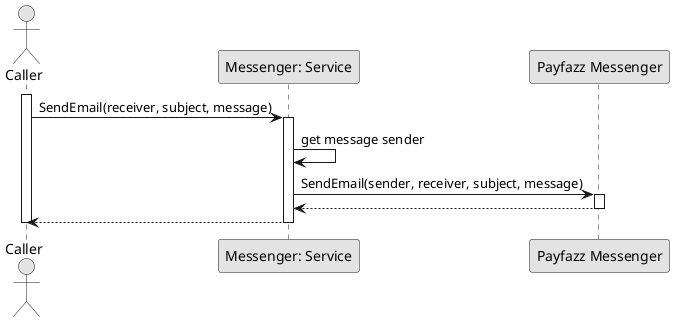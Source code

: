 @startuml SendEmail

skinparam ConditionStyle hline
skinparam Monochrome true
skinparam Shadowing false

actor Caller
participant "Messenger: Service" as MessengerService
participant "Payfazz Messenger" as PayfazzMessenger

activate Caller

Caller->MessengerService: SendEmail(receiver, subject, message)
activate MessengerService
MessengerService->MessengerService: get message sender
MessengerService->PayfazzMessenger: SendEmail(sender, receiver, subject, message)
activate PayfazzMessenger
PayfazzMessenger-->MessengerService
deactivate PayfazzMessenger
MessengerService-->Caller
deactivate MessengerService

deactivate Caller

@enduml